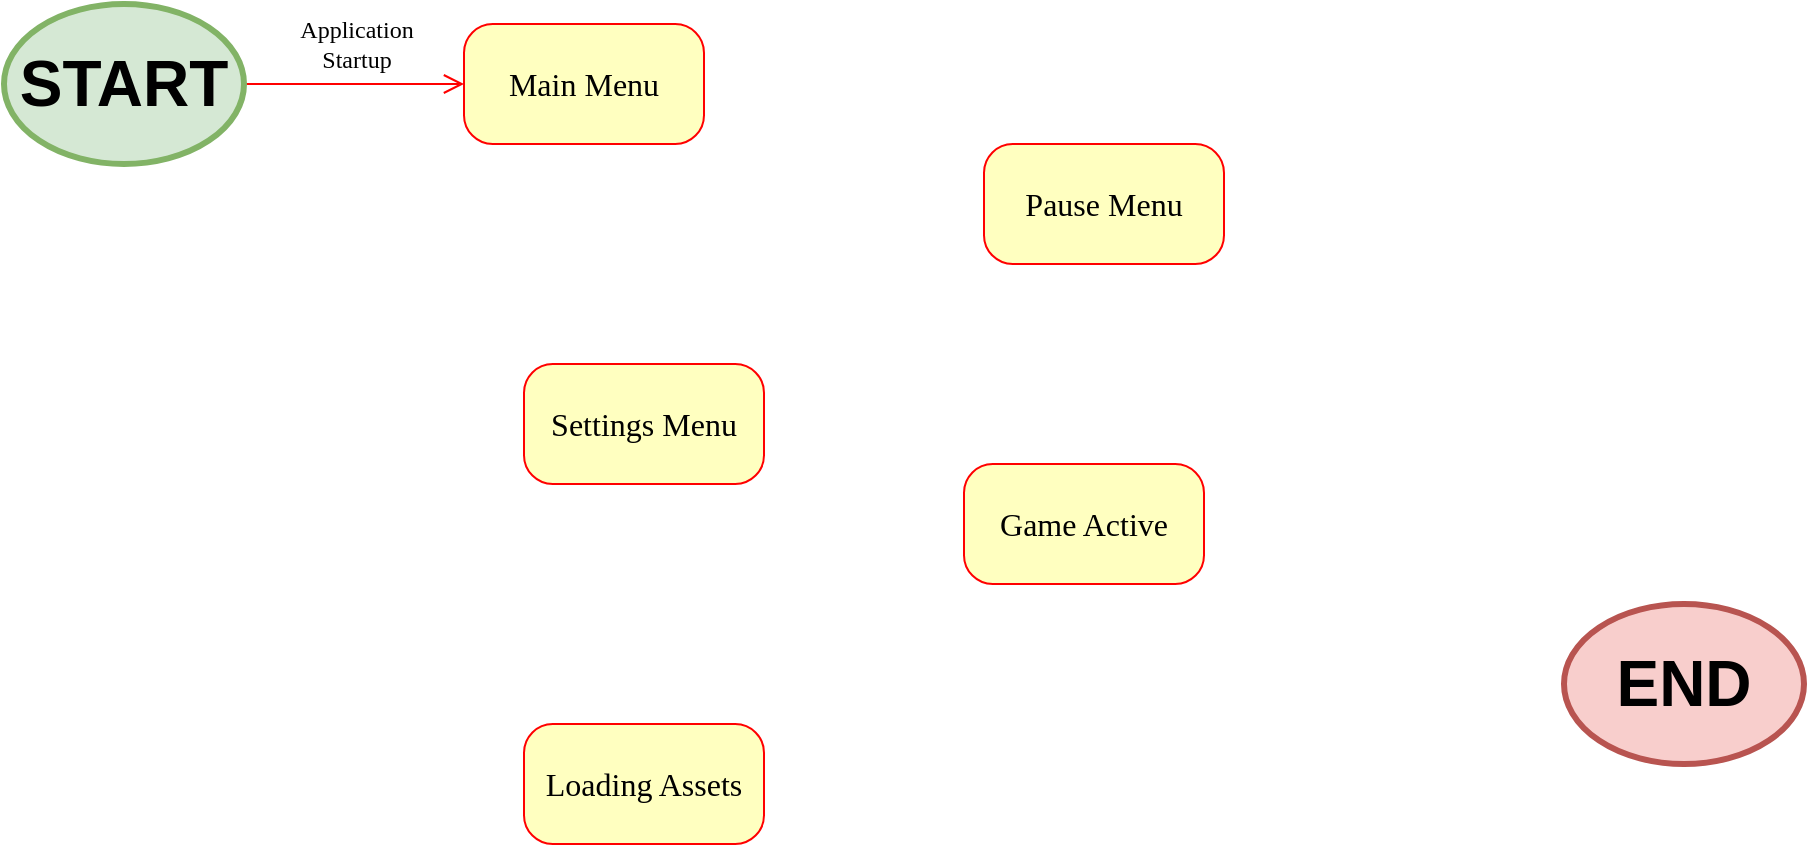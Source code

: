<mxfile version="28.0.6">
  <diagram name="Page-1" id="58cdce13-f638-feb5-8d6f-7d28b1aa9fa0">
    <mxGraphModel dx="1872" dy="881" grid="1" gridSize="10" guides="1" tooltips="1" connect="1" arrows="1" fold="1" page="1" pageScale="1" pageWidth="1100" pageHeight="850" background="none" math="0" shadow="0">
      <root>
        <mxCell id="0" />
        <mxCell id="1" parent="0" />
        <mxCell id="382b91b5511bd0f7-6" value="Main Menu" style="rounded=1;whiteSpace=wrap;html=1;arcSize=24;fillColor=#ffffc0;strokeColor=#ff0000;shadow=0;comic=0;labelBackgroundColor=none;fontFamily=Verdana;fontSize=16;fontColor=#000000;align=center;" parent="1" vertex="1">
          <mxGeometry x="250" y="90" width="120" height="60" as="geometry" />
        </mxCell>
        <mxCell id="ALvCPMUVL3Sk2Me1Jb2J-4" style="edgeStyle=orthogonalEdgeStyle;shape=connector;rounded=1;orthogonalLoop=1;jettySize=auto;html=1;strokeColor=#ff0000;align=left;verticalAlign=middle;fontFamily=Verdana;fontSize=12;fontColor=default;labelBackgroundColor=none;endArrow=open;endSize=8;" edge="1" parent="1" source="ALvCPMUVL3Sk2Me1Jb2J-2" target="382b91b5511bd0f7-6">
          <mxGeometry relative="1" as="geometry" />
        </mxCell>
        <mxCell id="ALvCPMUVL3Sk2Me1Jb2J-5" value="Application&lt;div&gt;Startup&lt;/div&gt;" style="edgeLabel;html=1;align=center;verticalAlign=middle;resizable=0;points=[];fontFamily=Verdana;fontSize=12;fontColor=default;labelBackgroundColor=none;" vertex="1" connectable="0" parent="ALvCPMUVL3Sk2Me1Jb2J-4">
          <mxGeometry x="-0.077" y="-1" relative="1" as="geometry">
            <mxPoint x="5" y="-21" as="offset" />
          </mxGeometry>
        </mxCell>
        <mxCell id="ALvCPMUVL3Sk2Me1Jb2J-2" value="START" style="ellipse;whiteSpace=wrap;html=1;fillColor=#d5e8d4;strokeColor=#82b366;fontStyle=1;fontSize=32;strokeWidth=3;gradientColor=none;gradientDirection=north;" vertex="1" parent="1">
          <mxGeometry x="20" y="80" width="120" height="80" as="geometry" />
        </mxCell>
        <mxCell id="ALvCPMUVL3Sk2Me1Jb2J-7" value="END" style="ellipse;whiteSpace=wrap;html=1;fillColor=#f8cecc;strokeColor=#b85450;fontStyle=1;fontSize=32;strokeWidth=3;gradientDirection=north;" vertex="1" parent="1">
          <mxGeometry x="800" y="380" width="120" height="80" as="geometry" />
        </mxCell>
        <mxCell id="ALvCPMUVL3Sk2Me1Jb2J-8" value="Pause Menu" style="rounded=1;whiteSpace=wrap;html=1;arcSize=24;fillColor=#ffffc0;strokeColor=#ff0000;shadow=0;comic=0;labelBackgroundColor=none;fontFamily=Verdana;fontSize=16;fontColor=#000000;align=center;" vertex="1" parent="1">
          <mxGeometry x="510" y="150" width="120" height="60" as="geometry" />
        </mxCell>
        <mxCell id="ALvCPMUVL3Sk2Me1Jb2J-9" value="Settings Menu" style="rounded=1;whiteSpace=wrap;html=1;arcSize=24;fillColor=#ffffc0;strokeColor=#ff0000;shadow=0;comic=0;labelBackgroundColor=none;fontFamily=Verdana;fontSize=16;fontColor=#000000;align=center;" vertex="1" parent="1">
          <mxGeometry x="280" y="260" width="120" height="60" as="geometry" />
        </mxCell>
        <mxCell id="ALvCPMUVL3Sk2Me1Jb2J-10" value="Game Active" style="rounded=1;whiteSpace=wrap;html=1;arcSize=24;fillColor=#ffffc0;strokeColor=#ff0000;shadow=0;comic=0;labelBackgroundColor=none;fontFamily=Verdana;fontSize=16;fontColor=#000000;align=center;" vertex="1" parent="1">
          <mxGeometry x="500" y="310" width="120" height="60" as="geometry" />
        </mxCell>
        <mxCell id="ALvCPMUVL3Sk2Me1Jb2J-11" value="Loading Assets" style="rounded=1;whiteSpace=wrap;html=1;arcSize=24;fillColor=#ffffc0;strokeColor=#ff0000;shadow=0;comic=0;labelBackgroundColor=none;fontFamily=Verdana;fontSize=16;fontColor=#000000;align=center;" vertex="1" parent="1">
          <mxGeometry x="280" y="440" width="120" height="60" as="geometry" />
        </mxCell>
      </root>
    </mxGraphModel>
  </diagram>
</mxfile>
